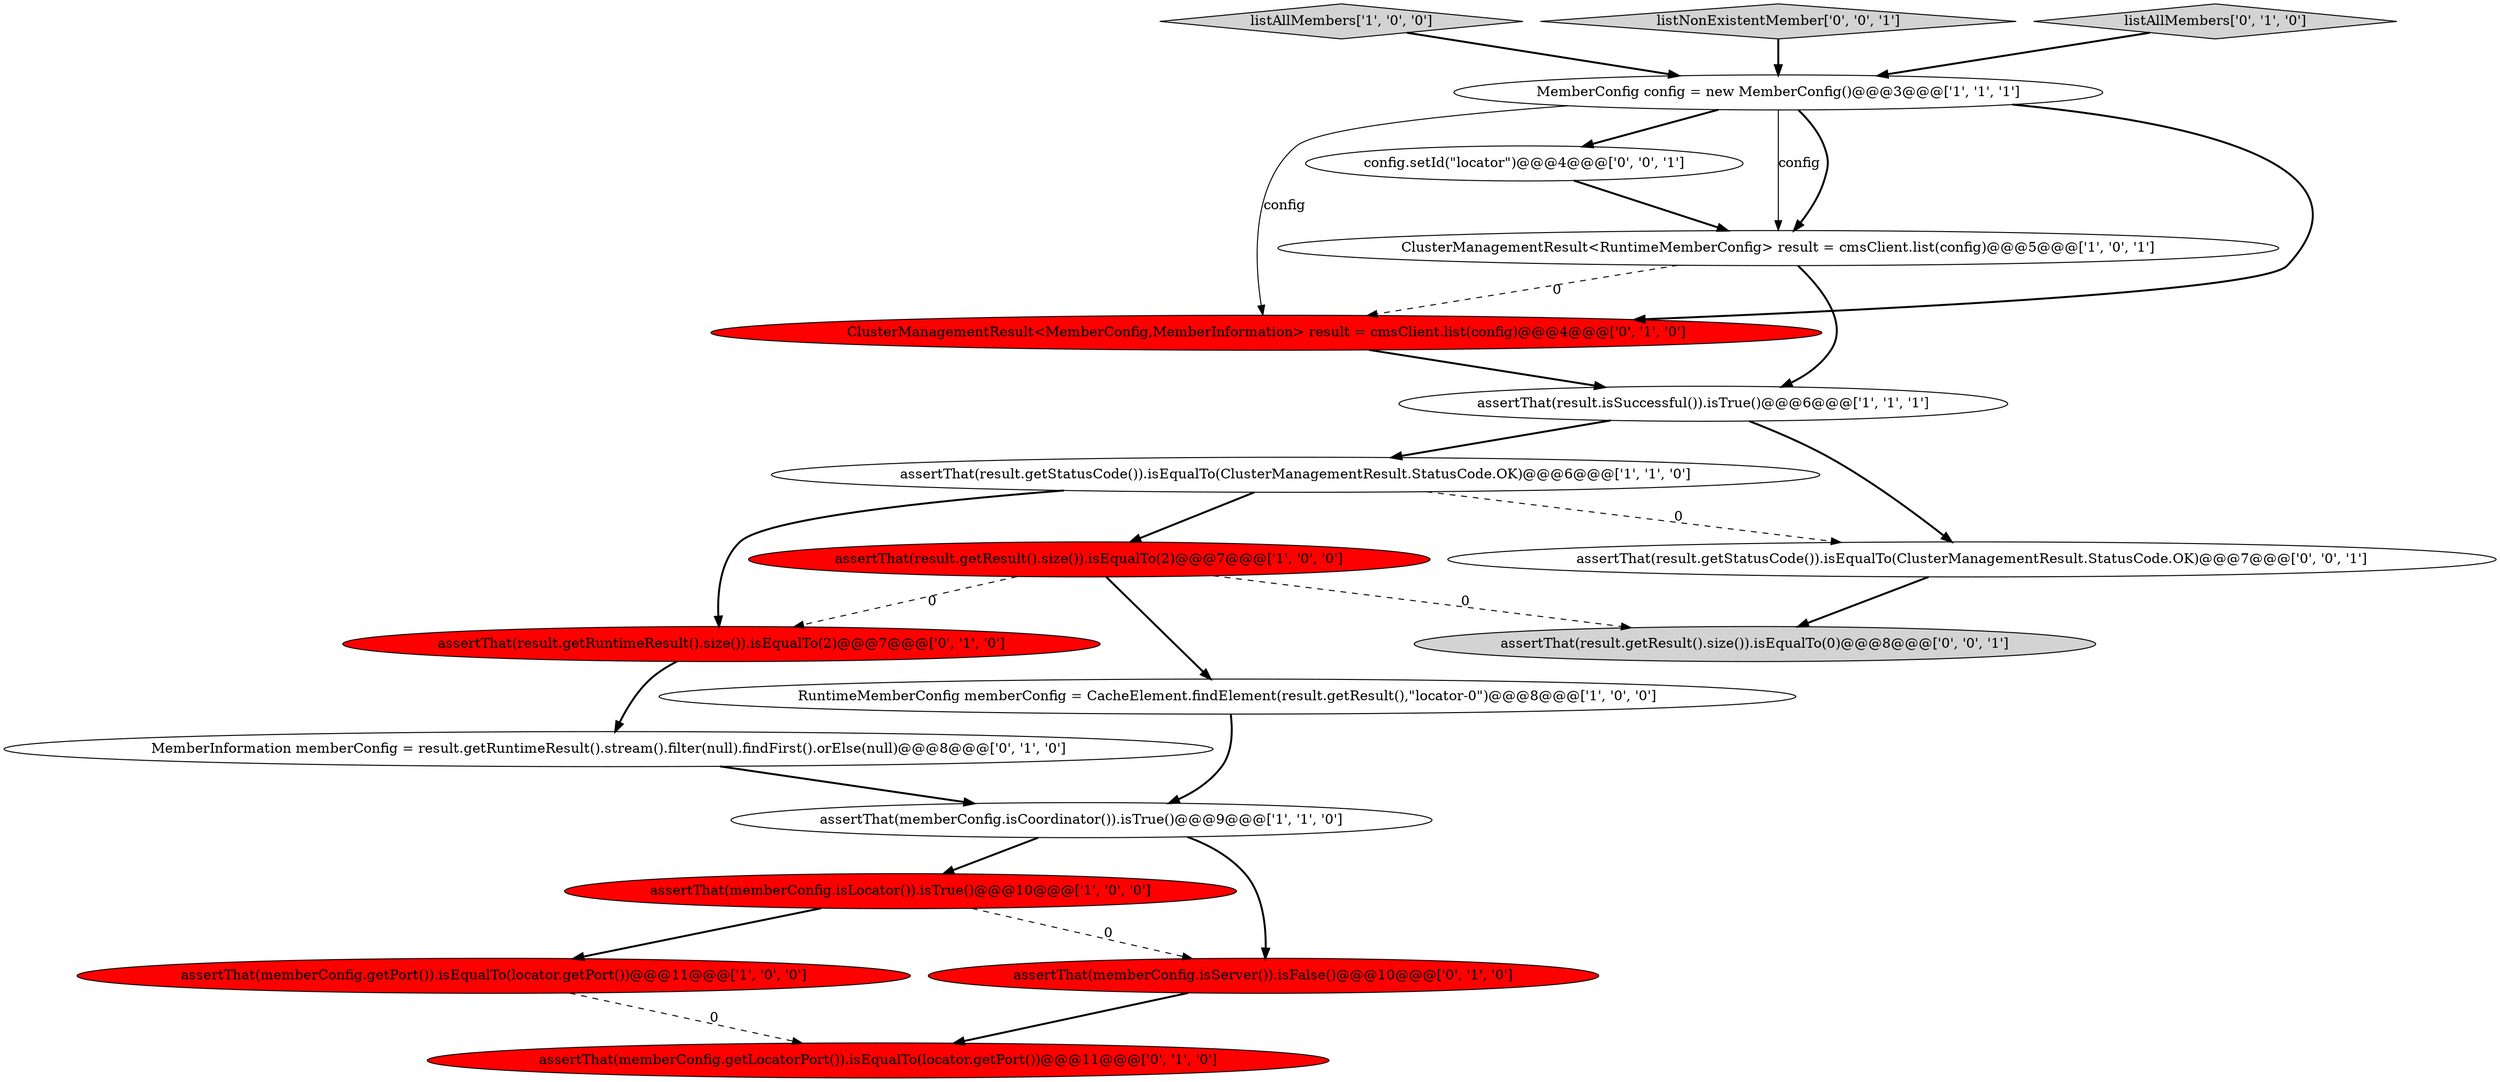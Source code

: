 digraph {
15 [style = filled, label = "assertThat(memberConfig.getLocatorPort()).isEqualTo(locator.getPort())@@@11@@@['0', '1', '0']", fillcolor = red, shape = ellipse image = "AAA1AAABBB2BBB"];
5 [style = filled, label = "assertThat(memberConfig.getPort()).isEqualTo(locator.getPort())@@@11@@@['1', '0', '0']", fillcolor = red, shape = ellipse image = "AAA1AAABBB1BBB"];
18 [style = filled, label = "assertThat(result.getResult().size()).isEqualTo(0)@@@8@@@['0', '0', '1']", fillcolor = lightgray, shape = ellipse image = "AAA0AAABBB3BBB"];
2 [style = filled, label = "assertThat(result.getResult().size()).isEqualTo(2)@@@7@@@['1', '0', '0']", fillcolor = red, shape = ellipse image = "AAA1AAABBB1BBB"];
0 [style = filled, label = "MemberConfig config = new MemberConfig()@@@3@@@['1', '1', '1']", fillcolor = white, shape = ellipse image = "AAA0AAABBB1BBB"];
12 [style = filled, label = "ClusterManagementResult<MemberConfig,MemberInformation> result = cmsClient.list(config)@@@4@@@['0', '1', '0']", fillcolor = red, shape = ellipse image = "AAA1AAABBB2BBB"];
16 [style = filled, label = "config.setId(\"locator\")@@@4@@@['0', '0', '1']", fillcolor = white, shape = ellipse image = "AAA0AAABBB3BBB"];
6 [style = filled, label = "listAllMembers['1', '0', '0']", fillcolor = lightgray, shape = diamond image = "AAA0AAABBB1BBB"];
9 [style = filled, label = "assertThat(result.getStatusCode()).isEqualTo(ClusterManagementResult.StatusCode.OK)@@@6@@@['1', '1', '0']", fillcolor = white, shape = ellipse image = "AAA0AAABBB1BBB"];
7 [style = filled, label = "assertThat(memberConfig.isCoordinator()).isTrue()@@@9@@@['1', '1', '0']", fillcolor = white, shape = ellipse image = "AAA0AAABBB1BBB"];
14 [style = filled, label = "MemberInformation memberConfig = result.getRuntimeResult().stream().filter(null).findFirst().orElse(null)@@@8@@@['0', '1', '0']", fillcolor = white, shape = ellipse image = "AAA0AAABBB2BBB"];
13 [style = filled, label = "assertThat(result.getRuntimeResult().size()).isEqualTo(2)@@@7@@@['0', '1', '0']", fillcolor = red, shape = ellipse image = "AAA1AAABBB2BBB"];
11 [style = filled, label = "assertThat(memberConfig.isServer()).isFalse()@@@10@@@['0', '1', '0']", fillcolor = red, shape = ellipse image = "AAA1AAABBB2BBB"];
8 [style = filled, label = "assertThat(result.isSuccessful()).isTrue()@@@6@@@['1', '1', '1']", fillcolor = white, shape = ellipse image = "AAA0AAABBB1BBB"];
4 [style = filled, label = "assertThat(memberConfig.isLocator()).isTrue()@@@10@@@['1', '0', '0']", fillcolor = red, shape = ellipse image = "AAA1AAABBB1BBB"];
17 [style = filled, label = "assertThat(result.getStatusCode()).isEqualTo(ClusterManagementResult.StatusCode.OK)@@@7@@@['0', '0', '1']", fillcolor = white, shape = ellipse image = "AAA0AAABBB3BBB"];
19 [style = filled, label = "listNonExistentMember['0', '0', '1']", fillcolor = lightgray, shape = diamond image = "AAA0AAABBB3BBB"];
3 [style = filled, label = "RuntimeMemberConfig memberConfig = CacheElement.findElement(result.getResult(),\"locator-0\")@@@8@@@['1', '0', '0']", fillcolor = white, shape = ellipse image = "AAA0AAABBB1BBB"];
1 [style = filled, label = "ClusterManagementResult<RuntimeMemberConfig> result = cmsClient.list(config)@@@5@@@['1', '0', '1']", fillcolor = white, shape = ellipse image = "AAA0AAABBB1BBB"];
10 [style = filled, label = "listAllMembers['0', '1', '0']", fillcolor = lightgray, shape = diamond image = "AAA0AAABBB2BBB"];
0->16 [style = bold, label=""];
7->11 [style = bold, label=""];
1->8 [style = bold, label=""];
9->2 [style = bold, label=""];
0->12 [style = bold, label=""];
2->3 [style = bold, label=""];
0->12 [style = solid, label="config"];
6->0 [style = bold, label=""];
7->4 [style = bold, label=""];
11->15 [style = bold, label=""];
19->0 [style = bold, label=""];
14->7 [style = bold, label=""];
8->17 [style = bold, label=""];
0->1 [style = solid, label="config"];
1->12 [style = dashed, label="0"];
3->7 [style = bold, label=""];
16->1 [style = bold, label=""];
12->8 [style = bold, label=""];
0->1 [style = bold, label=""];
2->13 [style = dashed, label="0"];
9->17 [style = dashed, label="0"];
10->0 [style = bold, label=""];
8->9 [style = bold, label=""];
2->18 [style = dashed, label="0"];
4->11 [style = dashed, label="0"];
5->15 [style = dashed, label="0"];
4->5 [style = bold, label=""];
13->14 [style = bold, label=""];
17->18 [style = bold, label=""];
9->13 [style = bold, label=""];
}
